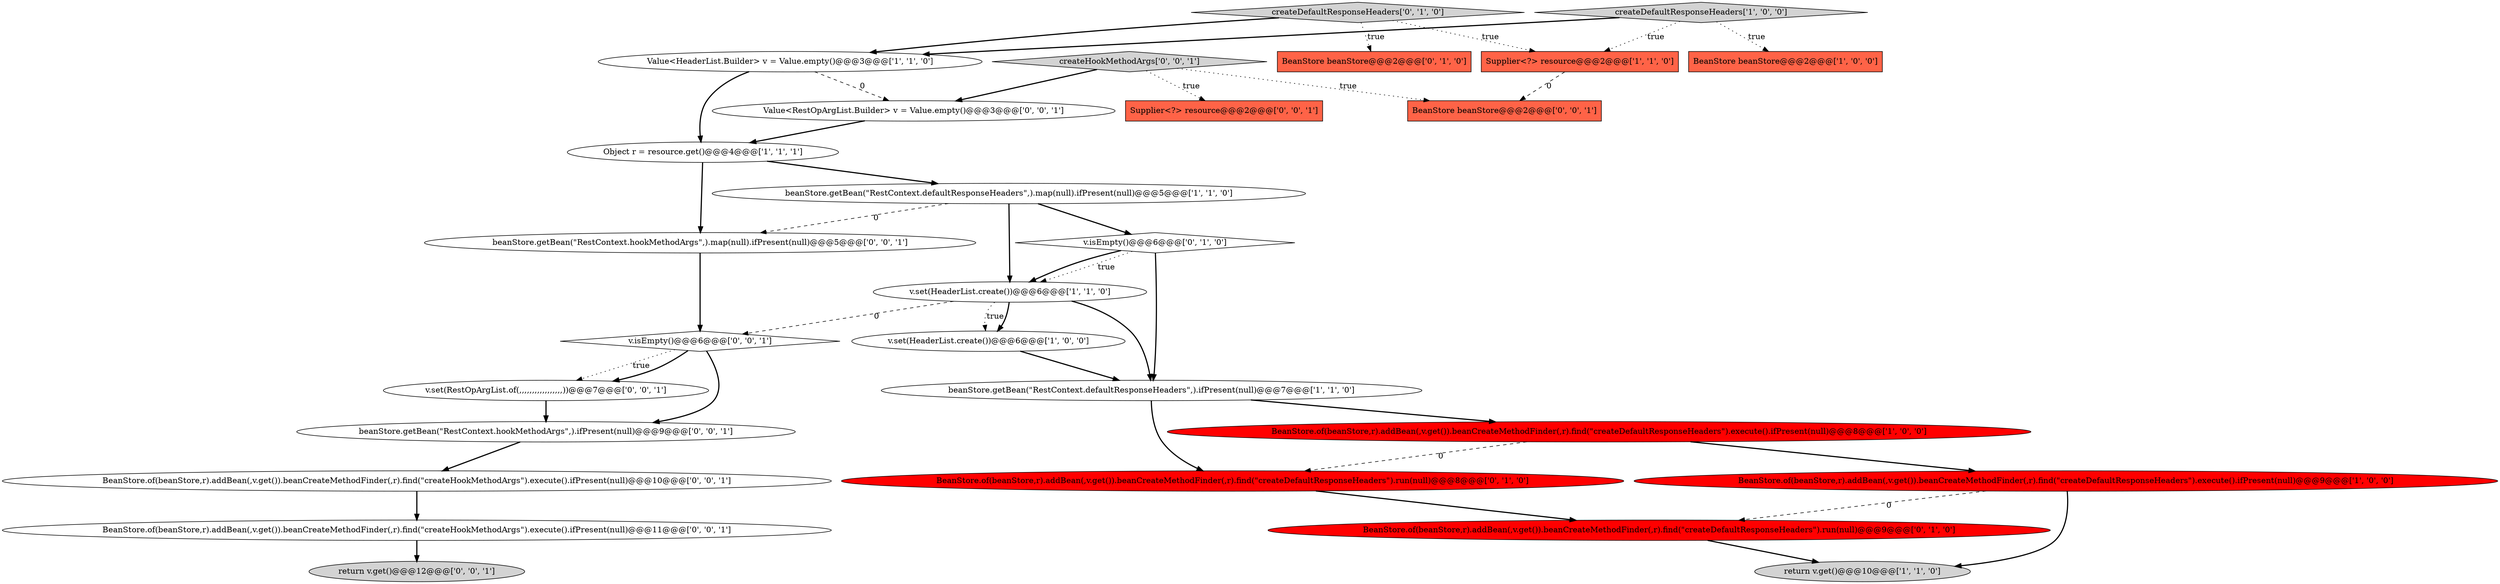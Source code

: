 digraph {
14 [style = filled, label = "createDefaultResponseHeaders['0', '1', '0']", fillcolor = lightgray, shape = diamond image = "AAA0AAABBB2BBB"];
12 [style = filled, label = "v.isEmpty()@@@6@@@['0', '1', '0']", fillcolor = white, shape = diamond image = "AAA0AAABBB2BBB"];
7 [style = filled, label = "return v.get()@@@10@@@['1', '1', '0']", fillcolor = lightgray, shape = ellipse image = "AAA0AAABBB1BBB"];
24 [style = filled, label = "createHookMethodArgs['0', '0', '1']", fillcolor = lightgray, shape = diamond image = "AAA0AAABBB3BBB"];
21 [style = filled, label = "v.set(RestOpArgList.of(,,,,,,,,,,,,,,,,,))@@@7@@@['0', '0', '1']", fillcolor = white, shape = ellipse image = "AAA0AAABBB3BBB"];
3 [style = filled, label = "BeanStore.of(beanStore,r).addBean(,v.get()).beanCreateMethodFinder(,r).find(\"createDefaultResponseHeaders\").execute().ifPresent(null)@@@8@@@['1', '0', '0']", fillcolor = red, shape = ellipse image = "AAA1AAABBB1BBB"];
11 [style = filled, label = "Value<HeaderList.Builder> v = Value.empty()@@@3@@@['1', '1', '0']", fillcolor = white, shape = ellipse image = "AAA0AAABBB1BBB"];
23 [style = filled, label = "return v.get()@@@12@@@['0', '0', '1']", fillcolor = lightgray, shape = ellipse image = "AAA0AAABBB3BBB"];
22 [style = filled, label = "BeanStore.of(beanStore,r).addBean(,v.get()).beanCreateMethodFinder(,r).find(\"createHookMethodArgs\").execute().ifPresent(null)@@@11@@@['0', '0', '1']", fillcolor = white, shape = ellipse image = "AAA0AAABBB3BBB"];
18 [style = filled, label = "Value<RestOpArgList.Builder> v = Value.empty()@@@3@@@['0', '0', '1']", fillcolor = white, shape = ellipse image = "AAA0AAABBB3BBB"];
10 [style = filled, label = "Object r = resource.get()@@@4@@@['1', '1', '1']", fillcolor = white, shape = ellipse image = "AAA0AAABBB1BBB"];
5 [style = filled, label = "beanStore.getBean(\"RestContext.defaultResponseHeaders\",).map(null).ifPresent(null)@@@5@@@['1', '1', '0']", fillcolor = white, shape = ellipse image = "AAA0AAABBB1BBB"];
13 [style = filled, label = "BeanStore beanStore@@@2@@@['0', '1', '0']", fillcolor = tomato, shape = box image = "AAA0AAABBB2BBB"];
6 [style = filled, label = "BeanStore.of(beanStore,r).addBean(,v.get()).beanCreateMethodFinder(,r).find(\"createDefaultResponseHeaders\").execute().ifPresent(null)@@@9@@@['1', '0', '0']", fillcolor = red, shape = ellipse image = "AAA1AAABBB1BBB"];
2 [style = filled, label = "createDefaultResponseHeaders['1', '0', '0']", fillcolor = lightgray, shape = diamond image = "AAA0AAABBB1BBB"];
9 [style = filled, label = "v.set(HeaderList.create())@@@6@@@['1', '1', '0']", fillcolor = white, shape = ellipse image = "AAA0AAABBB1BBB"];
4 [style = filled, label = "beanStore.getBean(\"RestContext.defaultResponseHeaders\",).ifPresent(null)@@@7@@@['1', '1', '0']", fillcolor = white, shape = ellipse image = "AAA0AAABBB1BBB"];
16 [style = filled, label = "BeanStore.of(beanStore,r).addBean(,v.get()).beanCreateMethodFinder(,r).find(\"createDefaultResponseHeaders\").run(null)@@@8@@@['0', '1', '0']", fillcolor = red, shape = ellipse image = "AAA1AAABBB2BBB"];
19 [style = filled, label = "BeanStore.of(beanStore,r).addBean(,v.get()).beanCreateMethodFinder(,r).find(\"createHookMethodArgs\").execute().ifPresent(null)@@@10@@@['0', '0', '1']", fillcolor = white, shape = ellipse image = "AAA0AAABBB3BBB"];
20 [style = filled, label = "v.isEmpty()@@@6@@@['0', '0', '1']", fillcolor = white, shape = diamond image = "AAA0AAABBB3BBB"];
26 [style = filled, label = "beanStore.getBean(\"RestContext.hookMethodArgs\",).map(null).ifPresent(null)@@@5@@@['0', '0', '1']", fillcolor = white, shape = ellipse image = "AAA0AAABBB3BBB"];
8 [style = filled, label = "Supplier<?> resource@@@2@@@['1', '1', '0']", fillcolor = tomato, shape = box image = "AAA0AAABBB1BBB"];
0 [style = filled, label = "BeanStore beanStore@@@2@@@['1', '0', '0']", fillcolor = tomato, shape = box image = "AAA0AAABBB1BBB"];
27 [style = filled, label = "beanStore.getBean(\"RestContext.hookMethodArgs\",).ifPresent(null)@@@9@@@['0', '0', '1']", fillcolor = white, shape = ellipse image = "AAA0AAABBB3BBB"];
1 [style = filled, label = "v.set(HeaderList.create())@@@6@@@['1', '0', '0']", fillcolor = white, shape = ellipse image = "AAA0AAABBB1BBB"];
15 [style = filled, label = "BeanStore.of(beanStore,r).addBean(,v.get()).beanCreateMethodFinder(,r).find(\"createDefaultResponseHeaders\").run(null)@@@9@@@['0', '1', '0']", fillcolor = red, shape = ellipse image = "AAA1AAABBB2BBB"];
17 [style = filled, label = "Supplier<?> resource@@@2@@@['0', '0', '1']", fillcolor = tomato, shape = box image = "AAA0AAABBB3BBB"];
25 [style = filled, label = "BeanStore beanStore@@@2@@@['0', '0', '1']", fillcolor = tomato, shape = box image = "AAA0AAABBB3BBB"];
4->16 [style = bold, label=""];
9->20 [style = dashed, label="0"];
16->15 [style = bold, label=""];
4->3 [style = bold, label=""];
1->4 [style = bold, label=""];
2->0 [style = dotted, label="true"];
15->7 [style = bold, label=""];
5->9 [style = bold, label=""];
2->8 [style = dotted, label="true"];
21->27 [style = bold, label=""];
24->25 [style = dotted, label="true"];
5->26 [style = dashed, label="0"];
9->4 [style = bold, label=""];
24->17 [style = dotted, label="true"];
3->16 [style = dashed, label="0"];
3->6 [style = bold, label=""];
10->26 [style = bold, label=""];
20->21 [style = dotted, label="true"];
12->9 [style = bold, label=""];
24->18 [style = bold, label=""];
22->23 [style = bold, label=""];
14->13 [style = dotted, label="true"];
20->27 [style = bold, label=""];
20->21 [style = bold, label=""];
10->5 [style = bold, label=""];
18->10 [style = bold, label=""];
12->4 [style = bold, label=""];
5->12 [style = bold, label=""];
6->15 [style = dashed, label="0"];
11->10 [style = bold, label=""];
11->18 [style = dashed, label="0"];
9->1 [style = dotted, label="true"];
14->8 [style = dotted, label="true"];
8->25 [style = dashed, label="0"];
27->19 [style = bold, label=""];
9->1 [style = bold, label=""];
6->7 [style = bold, label=""];
14->11 [style = bold, label=""];
19->22 [style = bold, label=""];
2->11 [style = bold, label=""];
26->20 [style = bold, label=""];
12->9 [style = dotted, label="true"];
}
